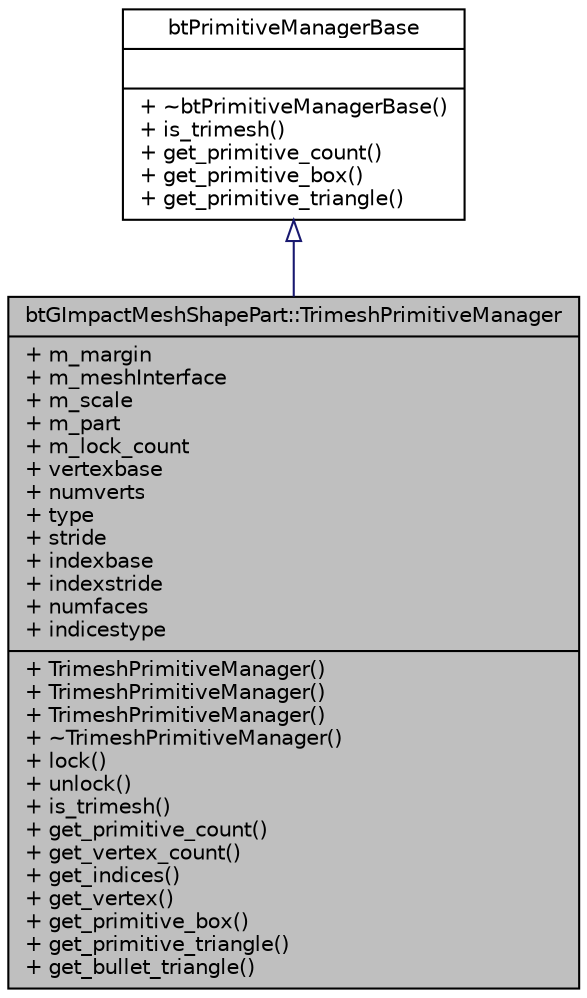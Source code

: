 digraph G
{
  edge [fontname="Helvetica",fontsize="10",labelfontname="Helvetica",labelfontsize="10"];
  node [fontname="Helvetica",fontsize="10",shape=record];
  Node1 [label="{btGImpactMeshShapePart::TrimeshPrimitiveManager\n|+ m_margin\l+ m_meshInterface\l+ m_scale\l+ m_part\l+ m_lock_count\l+ vertexbase\l+ numverts\l+ type\l+ stride\l+ indexbase\l+ indexstride\l+ numfaces\l+ indicestype\l|+ TrimeshPrimitiveManager()\l+ TrimeshPrimitiveManager()\l+ TrimeshPrimitiveManager()\l+ ~TrimeshPrimitiveManager()\l+ lock()\l+ unlock()\l+ is_trimesh()\l+ get_primitive_count()\l+ get_vertex_count()\l+ get_indices()\l+ get_vertex()\l+ get_primitive_box()\l+ get_primitive_triangle()\l+ get_bullet_triangle()\l}",height=0.2,width=0.4,color="black", fillcolor="grey75", style="filled" fontcolor="black"];
  Node2 -> Node1 [dir=back,color="midnightblue",fontsize="10",style="solid",arrowtail="empty",fontname="Helvetica"];
  Node2 [label="{btPrimitiveManagerBase\n||+ ~btPrimitiveManagerBase()\l+ is_trimesh()\l+ get_primitive_count()\l+ get_primitive_box()\l+ get_primitive_triangle()\l}",height=0.2,width=0.4,color="black", fillcolor="white", style="filled",URL="$d5/dc5/classbtPrimitiveManagerBase.html",tooltip="Prototype Base class for primitive classification."];
}
